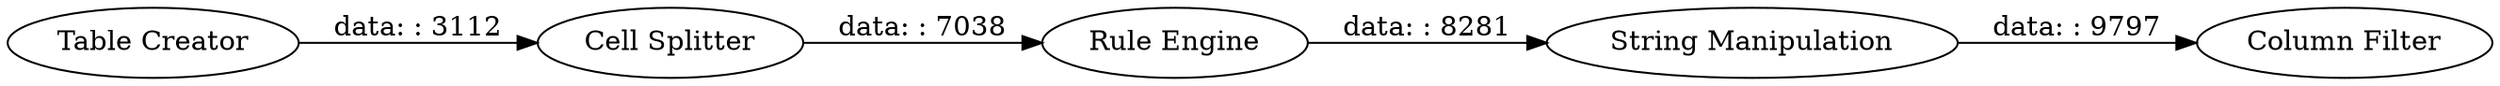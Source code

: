digraph {
	"5394078761940698838_2" [label="Cell Splitter"]
	"5394078761940698838_3" [label="Rule Engine"]
	"5394078761940698838_4" [label="String Manipulation"]
	"5394078761940698838_1" [label="Table Creator"]
	"5394078761940698838_5" [label="Column Filter"]
	"5394078761940698838_4" -> "5394078761940698838_5" [label="data: : 9797"]
	"5394078761940698838_3" -> "5394078761940698838_4" [label="data: : 8281"]
	"5394078761940698838_2" -> "5394078761940698838_3" [label="data: : 7038"]
	"5394078761940698838_1" -> "5394078761940698838_2" [label="data: : 3112"]
	rankdir=LR
}
